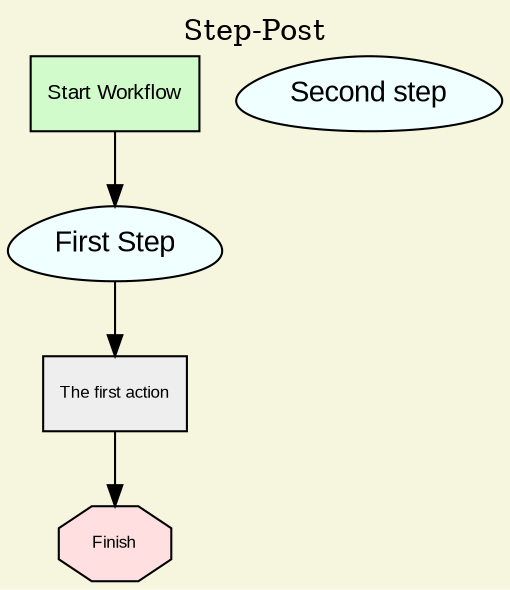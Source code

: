 digraph abstract {

graph [ landscape="false", labeljust="center", labelloc="top", bgcolor="#f6f6DE", label="Step-Post"]
node [ color="black", fillcolor="#f0ffff", fontcolor="black", style="filled", fontname="Arial", fontsize="14", shape="egg"]
edge [ fontname = "Arial", fontsize = "8", arrowtype= "normal"]

IA1 [label="Start Workflow", shape="box", fontsize="10", fillcolor="#D1FBCB"]

Step1 [label="First Step"]
Action2 [label="The first action", shape="box", fontsize="8", fillcolor="#eeeeee"]
Step2 [label="Second step"]



IA1->Step1


Step1->Action2
Action2->Finish1
Finish1 [label="Finish", shape="octagon", fontsize="8", fillcolor="#FFDFDF"]




}

